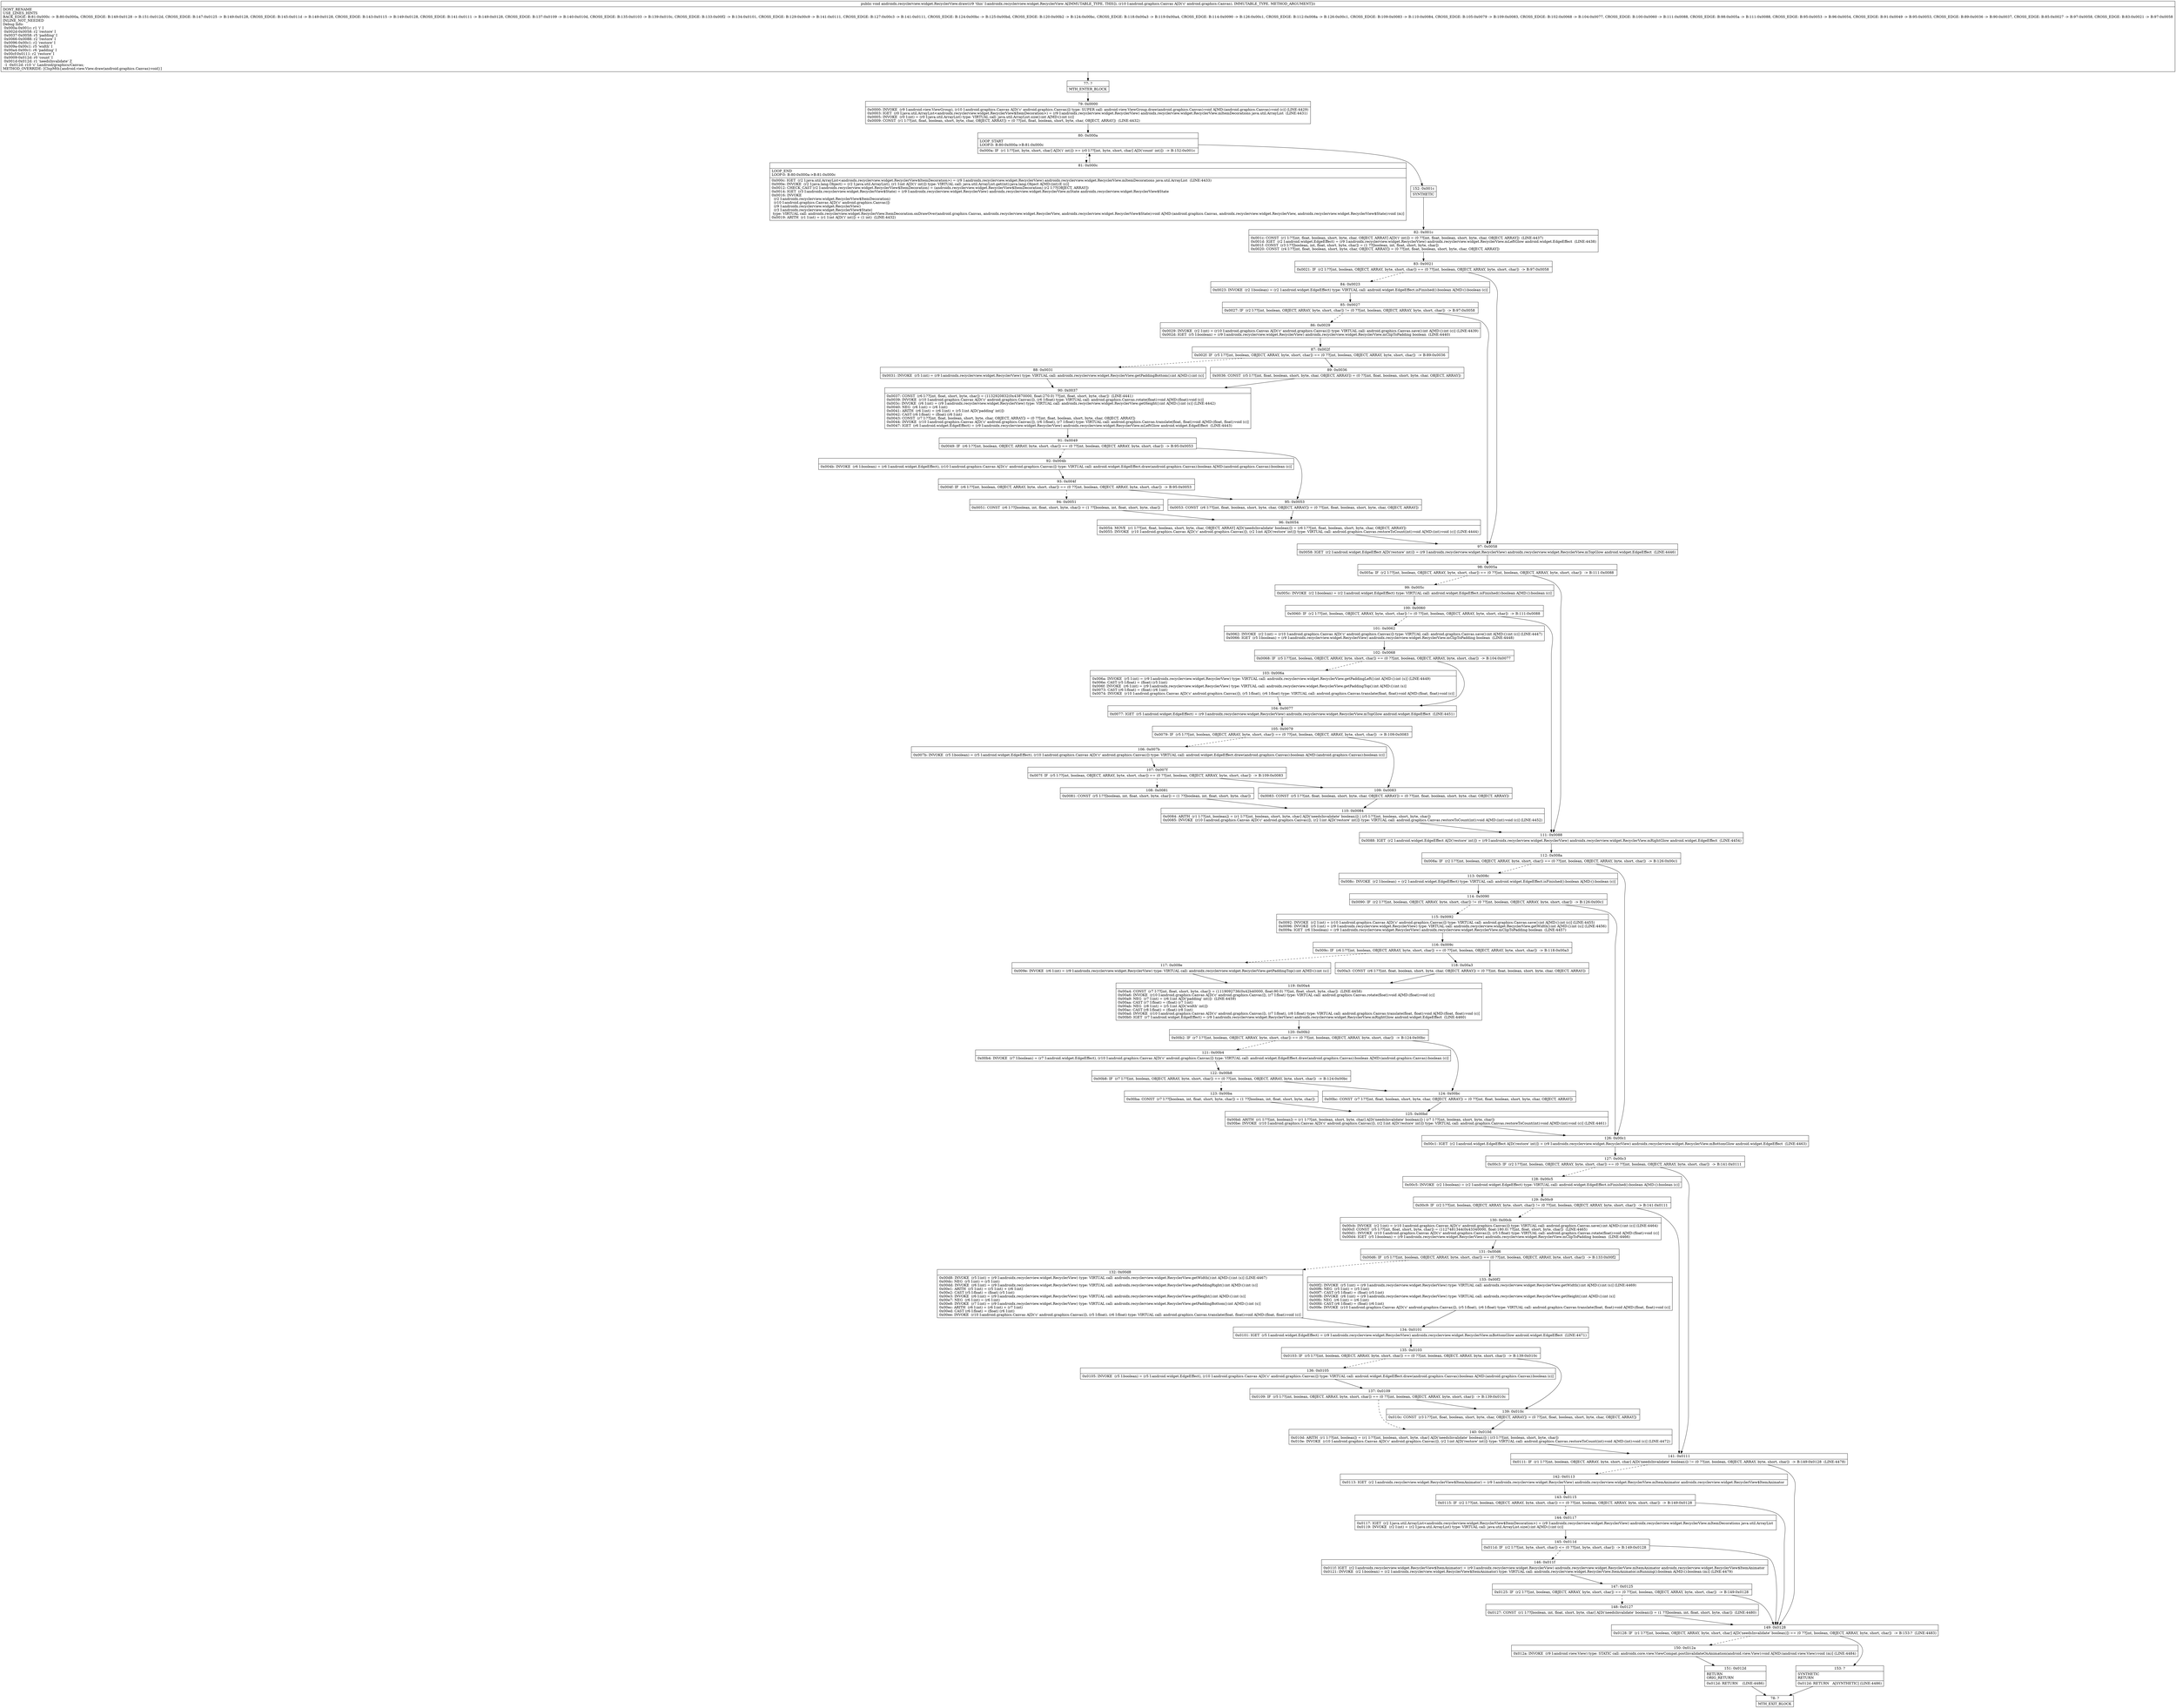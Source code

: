 digraph "CFG forandroidx.recyclerview.widget.RecyclerView.draw(Landroid\/graphics\/Canvas;)V" {
Node_77 [shape=record,label="{77\:\ ?|MTH_ENTER_BLOCK\l}"];
Node_79 [shape=record,label="{79\:\ 0x0000|0x0000: INVOKE  (r9 I:android.view.ViewGroup), (r10 I:android.graphics.Canvas A[D('c' android.graphics.Canvas)]) type: SUPER call: android.view.ViewGroup.draw(android.graphics.Canvas):void A[MD:(android.graphics.Canvas):void (c)] (LINE:4429)\l0x0003: IGET  (r0 I:java.util.ArrayList\<androidx.recyclerview.widget.RecyclerView$ItemDecoration\>) = (r9 I:androidx.recyclerview.widget.RecyclerView) androidx.recyclerview.widget.RecyclerView.mItemDecorations java.util.ArrayList  (LINE:4431)\l0x0005: INVOKE  (r0 I:int) = (r0 I:java.util.ArrayList) type: VIRTUAL call: java.util.ArrayList.size():int A[MD:():int (c)]\l0x0009: CONST  (r1 I:??[int, float, boolean, short, byte, char, OBJECT, ARRAY]) = (0 ??[int, float, boolean, short, byte, char, OBJECT, ARRAY])  (LINE:4432)\l}"];
Node_80 [shape=record,label="{80\:\ 0x000a|LOOP_START\lLOOP:0: B:80:0x000a\-\>B:81:0x000c\l|0x000a: IF  (r1 I:??[int, byte, short, char] A[D('i' int)]) \>= (r0 I:??[int, byte, short, char] A[D('count' int)])  \-\> B:152:0x001c \l}"];
Node_81 [shape=record,label="{81\:\ 0x000c|LOOP_END\lLOOP:0: B:80:0x000a\-\>B:81:0x000c\l|0x000c: IGET  (r2 I:java.util.ArrayList\<androidx.recyclerview.widget.RecyclerView$ItemDecoration\>) = (r9 I:androidx.recyclerview.widget.RecyclerView) androidx.recyclerview.widget.RecyclerView.mItemDecorations java.util.ArrayList  (LINE:4433)\l0x000e: INVOKE  (r2 I:java.lang.Object) = (r2 I:java.util.ArrayList), (r1 I:int A[D('i' int)]) type: VIRTUAL call: java.util.ArrayList.get(int):java.lang.Object A[MD:(int):E (c)]\l0x0012: CHECK_CAST (r2 I:androidx.recyclerview.widget.RecyclerView$ItemDecoration) = (androidx.recyclerview.widget.RecyclerView$ItemDecoration) (r2 I:??[OBJECT, ARRAY]) \l0x0014: IGET  (r3 I:androidx.recyclerview.widget.RecyclerView$State) = (r9 I:androidx.recyclerview.widget.RecyclerView) androidx.recyclerview.widget.RecyclerView.mState androidx.recyclerview.widget.RecyclerView$State \l0x0016: INVOKE  \l  (r2 I:androidx.recyclerview.widget.RecyclerView$ItemDecoration)\l  (r10 I:android.graphics.Canvas A[D('c' android.graphics.Canvas)])\l  (r9 I:androidx.recyclerview.widget.RecyclerView)\l  (r3 I:androidx.recyclerview.widget.RecyclerView$State)\l type: VIRTUAL call: androidx.recyclerview.widget.RecyclerView.ItemDecoration.onDrawOver(android.graphics.Canvas, androidx.recyclerview.widget.RecyclerView, androidx.recyclerview.widget.RecyclerView$State):void A[MD:(android.graphics.Canvas, androidx.recyclerview.widget.RecyclerView, androidx.recyclerview.widget.RecyclerView$State):void (m)]\l0x0019: ARITH  (r1 I:int) = (r1 I:int A[D('i' int)]) + (1 int)  (LINE:4432)\l}"];
Node_152 [shape=record,label="{152\:\ 0x001c|SYNTHETIC\l}"];
Node_82 [shape=record,label="{82\:\ 0x001c|0x001c: CONST  (r1 I:??[int, float, boolean, short, byte, char, OBJECT, ARRAY] A[D('i' int)]) = (0 ??[int, float, boolean, short, byte, char, OBJECT, ARRAY])  (LINE:4437)\l0x001d: IGET  (r2 I:android.widget.EdgeEffect) = (r9 I:androidx.recyclerview.widget.RecyclerView) androidx.recyclerview.widget.RecyclerView.mLeftGlow android.widget.EdgeEffect  (LINE:4438)\l0x001f: CONST  (r3 I:??[boolean, int, float, short, byte, char]) = (1 ??[boolean, int, float, short, byte, char]) \l0x0020: CONST  (r4 I:??[int, float, boolean, short, byte, char, OBJECT, ARRAY]) = (0 ??[int, float, boolean, short, byte, char, OBJECT, ARRAY]) \l}"];
Node_83 [shape=record,label="{83\:\ 0x0021|0x0021: IF  (r2 I:??[int, boolean, OBJECT, ARRAY, byte, short, char]) == (0 ??[int, boolean, OBJECT, ARRAY, byte, short, char])  \-\> B:97:0x0058 \l}"];
Node_84 [shape=record,label="{84\:\ 0x0023|0x0023: INVOKE  (r2 I:boolean) = (r2 I:android.widget.EdgeEffect) type: VIRTUAL call: android.widget.EdgeEffect.isFinished():boolean A[MD:():boolean (c)]\l}"];
Node_85 [shape=record,label="{85\:\ 0x0027|0x0027: IF  (r2 I:??[int, boolean, OBJECT, ARRAY, byte, short, char]) != (0 ??[int, boolean, OBJECT, ARRAY, byte, short, char])  \-\> B:97:0x0058 \l}"];
Node_86 [shape=record,label="{86\:\ 0x0029|0x0029: INVOKE  (r2 I:int) = (r10 I:android.graphics.Canvas A[D('c' android.graphics.Canvas)]) type: VIRTUAL call: android.graphics.Canvas.save():int A[MD:():int (c)] (LINE:4439)\l0x002d: IGET  (r5 I:boolean) = (r9 I:androidx.recyclerview.widget.RecyclerView) androidx.recyclerview.widget.RecyclerView.mClipToPadding boolean  (LINE:4440)\l}"];
Node_87 [shape=record,label="{87\:\ 0x002f|0x002f: IF  (r5 I:??[int, boolean, OBJECT, ARRAY, byte, short, char]) == (0 ??[int, boolean, OBJECT, ARRAY, byte, short, char])  \-\> B:89:0x0036 \l}"];
Node_88 [shape=record,label="{88\:\ 0x0031|0x0031: INVOKE  (r5 I:int) = (r9 I:androidx.recyclerview.widget.RecyclerView) type: VIRTUAL call: androidx.recyclerview.widget.RecyclerView.getPaddingBottom():int A[MD:():int (s)]\l}"];
Node_90 [shape=record,label="{90\:\ 0x0037|0x0037: CONST  (r6 I:??[int, float, short, byte, char]) = (1132920832(0x43870000, float:270.0) ??[int, float, short, byte, char])  (LINE:4441)\l0x0039: INVOKE  (r10 I:android.graphics.Canvas A[D('c' android.graphics.Canvas)]), (r6 I:float) type: VIRTUAL call: android.graphics.Canvas.rotate(float):void A[MD:(float):void (c)]\l0x003c: INVOKE  (r6 I:int) = (r9 I:androidx.recyclerview.widget.RecyclerView) type: VIRTUAL call: androidx.recyclerview.widget.RecyclerView.getHeight():int A[MD:():int (s)] (LINE:4442)\l0x0040: NEG  (r6 I:int) = (r6 I:int) \l0x0041: ARITH  (r6 I:int) = (r6 I:int) + (r5 I:int A[D('padding' int)]) \l0x0042: CAST (r6 I:float) = (float) (r6 I:int) \l0x0043: CONST  (r7 I:??[int, float, boolean, short, byte, char, OBJECT, ARRAY]) = (0 ??[int, float, boolean, short, byte, char, OBJECT, ARRAY]) \l0x0044: INVOKE  (r10 I:android.graphics.Canvas A[D('c' android.graphics.Canvas)]), (r6 I:float), (r7 I:float) type: VIRTUAL call: android.graphics.Canvas.translate(float, float):void A[MD:(float, float):void (c)]\l0x0047: IGET  (r6 I:android.widget.EdgeEffect) = (r9 I:androidx.recyclerview.widget.RecyclerView) androidx.recyclerview.widget.RecyclerView.mLeftGlow android.widget.EdgeEffect  (LINE:4443)\l}"];
Node_91 [shape=record,label="{91\:\ 0x0049|0x0049: IF  (r6 I:??[int, boolean, OBJECT, ARRAY, byte, short, char]) == (0 ??[int, boolean, OBJECT, ARRAY, byte, short, char])  \-\> B:95:0x0053 \l}"];
Node_92 [shape=record,label="{92\:\ 0x004b|0x004b: INVOKE  (r6 I:boolean) = (r6 I:android.widget.EdgeEffect), (r10 I:android.graphics.Canvas A[D('c' android.graphics.Canvas)]) type: VIRTUAL call: android.widget.EdgeEffect.draw(android.graphics.Canvas):boolean A[MD:(android.graphics.Canvas):boolean (c)]\l}"];
Node_93 [shape=record,label="{93\:\ 0x004f|0x004f: IF  (r6 I:??[int, boolean, OBJECT, ARRAY, byte, short, char]) == (0 ??[int, boolean, OBJECT, ARRAY, byte, short, char])  \-\> B:95:0x0053 \l}"];
Node_94 [shape=record,label="{94\:\ 0x0051|0x0051: CONST  (r6 I:??[boolean, int, float, short, byte, char]) = (1 ??[boolean, int, float, short, byte, char]) \l}"];
Node_96 [shape=record,label="{96\:\ 0x0054|0x0054: MOVE  (r1 I:??[int, float, boolean, short, byte, char, OBJECT, ARRAY] A[D('needsInvalidate' boolean)]) = (r6 I:??[int, float, boolean, short, byte, char, OBJECT, ARRAY]) \l0x0055: INVOKE  (r10 I:android.graphics.Canvas A[D('c' android.graphics.Canvas)]), (r2 I:int A[D('restore' int)]) type: VIRTUAL call: android.graphics.Canvas.restoreToCount(int):void A[MD:(int):void (c)] (LINE:4444)\l}"];
Node_95 [shape=record,label="{95\:\ 0x0053|0x0053: CONST  (r6 I:??[int, float, boolean, short, byte, char, OBJECT, ARRAY]) = (0 ??[int, float, boolean, short, byte, char, OBJECT, ARRAY]) \l}"];
Node_89 [shape=record,label="{89\:\ 0x0036|0x0036: CONST  (r5 I:??[int, float, boolean, short, byte, char, OBJECT, ARRAY]) = (0 ??[int, float, boolean, short, byte, char, OBJECT, ARRAY]) \l}"];
Node_97 [shape=record,label="{97\:\ 0x0058|0x0058: IGET  (r2 I:android.widget.EdgeEffect A[D('restore' int)]) = (r9 I:androidx.recyclerview.widget.RecyclerView) androidx.recyclerview.widget.RecyclerView.mTopGlow android.widget.EdgeEffect  (LINE:4446)\l}"];
Node_98 [shape=record,label="{98\:\ 0x005a|0x005a: IF  (r2 I:??[int, boolean, OBJECT, ARRAY, byte, short, char]) == (0 ??[int, boolean, OBJECT, ARRAY, byte, short, char])  \-\> B:111:0x0088 \l}"];
Node_99 [shape=record,label="{99\:\ 0x005c|0x005c: INVOKE  (r2 I:boolean) = (r2 I:android.widget.EdgeEffect) type: VIRTUAL call: android.widget.EdgeEffect.isFinished():boolean A[MD:():boolean (c)]\l}"];
Node_100 [shape=record,label="{100\:\ 0x0060|0x0060: IF  (r2 I:??[int, boolean, OBJECT, ARRAY, byte, short, char]) != (0 ??[int, boolean, OBJECT, ARRAY, byte, short, char])  \-\> B:111:0x0088 \l}"];
Node_101 [shape=record,label="{101\:\ 0x0062|0x0062: INVOKE  (r2 I:int) = (r10 I:android.graphics.Canvas A[D('c' android.graphics.Canvas)]) type: VIRTUAL call: android.graphics.Canvas.save():int A[MD:():int (c)] (LINE:4447)\l0x0066: IGET  (r5 I:boolean) = (r9 I:androidx.recyclerview.widget.RecyclerView) androidx.recyclerview.widget.RecyclerView.mClipToPadding boolean  (LINE:4448)\l}"];
Node_102 [shape=record,label="{102\:\ 0x0068|0x0068: IF  (r5 I:??[int, boolean, OBJECT, ARRAY, byte, short, char]) == (0 ??[int, boolean, OBJECT, ARRAY, byte, short, char])  \-\> B:104:0x0077 \l}"];
Node_103 [shape=record,label="{103\:\ 0x006a|0x006a: INVOKE  (r5 I:int) = (r9 I:androidx.recyclerview.widget.RecyclerView) type: VIRTUAL call: androidx.recyclerview.widget.RecyclerView.getPaddingLeft():int A[MD:():int (s)] (LINE:4449)\l0x006e: CAST (r5 I:float) = (float) (r5 I:int) \l0x006f: INVOKE  (r6 I:int) = (r9 I:androidx.recyclerview.widget.RecyclerView) type: VIRTUAL call: androidx.recyclerview.widget.RecyclerView.getPaddingTop():int A[MD:():int (s)]\l0x0073: CAST (r6 I:float) = (float) (r6 I:int) \l0x0074: INVOKE  (r10 I:android.graphics.Canvas A[D('c' android.graphics.Canvas)]), (r5 I:float), (r6 I:float) type: VIRTUAL call: android.graphics.Canvas.translate(float, float):void A[MD:(float, float):void (c)]\l}"];
Node_104 [shape=record,label="{104\:\ 0x0077|0x0077: IGET  (r5 I:android.widget.EdgeEffect) = (r9 I:androidx.recyclerview.widget.RecyclerView) androidx.recyclerview.widget.RecyclerView.mTopGlow android.widget.EdgeEffect  (LINE:4451)\l}"];
Node_105 [shape=record,label="{105\:\ 0x0079|0x0079: IF  (r5 I:??[int, boolean, OBJECT, ARRAY, byte, short, char]) == (0 ??[int, boolean, OBJECT, ARRAY, byte, short, char])  \-\> B:109:0x0083 \l}"];
Node_106 [shape=record,label="{106\:\ 0x007b|0x007b: INVOKE  (r5 I:boolean) = (r5 I:android.widget.EdgeEffect), (r10 I:android.graphics.Canvas A[D('c' android.graphics.Canvas)]) type: VIRTUAL call: android.widget.EdgeEffect.draw(android.graphics.Canvas):boolean A[MD:(android.graphics.Canvas):boolean (c)]\l}"];
Node_107 [shape=record,label="{107\:\ 0x007f|0x007f: IF  (r5 I:??[int, boolean, OBJECT, ARRAY, byte, short, char]) == (0 ??[int, boolean, OBJECT, ARRAY, byte, short, char])  \-\> B:109:0x0083 \l}"];
Node_108 [shape=record,label="{108\:\ 0x0081|0x0081: CONST  (r5 I:??[boolean, int, float, short, byte, char]) = (1 ??[boolean, int, float, short, byte, char]) \l}"];
Node_110 [shape=record,label="{110\:\ 0x0084|0x0084: ARITH  (r1 I:??[int, boolean]) = (r1 I:??[int, boolean, short, byte, char] A[D('needsInvalidate' boolean)]) \| (r5 I:??[int, boolean, short, byte, char]) \l0x0085: INVOKE  (r10 I:android.graphics.Canvas A[D('c' android.graphics.Canvas)]), (r2 I:int A[D('restore' int)]) type: VIRTUAL call: android.graphics.Canvas.restoreToCount(int):void A[MD:(int):void (c)] (LINE:4452)\l}"];
Node_109 [shape=record,label="{109\:\ 0x0083|0x0083: CONST  (r5 I:??[int, float, boolean, short, byte, char, OBJECT, ARRAY]) = (0 ??[int, float, boolean, short, byte, char, OBJECT, ARRAY]) \l}"];
Node_111 [shape=record,label="{111\:\ 0x0088|0x0088: IGET  (r2 I:android.widget.EdgeEffect A[D('restore' int)]) = (r9 I:androidx.recyclerview.widget.RecyclerView) androidx.recyclerview.widget.RecyclerView.mRightGlow android.widget.EdgeEffect  (LINE:4454)\l}"];
Node_112 [shape=record,label="{112\:\ 0x008a|0x008a: IF  (r2 I:??[int, boolean, OBJECT, ARRAY, byte, short, char]) == (0 ??[int, boolean, OBJECT, ARRAY, byte, short, char])  \-\> B:126:0x00c1 \l}"];
Node_113 [shape=record,label="{113\:\ 0x008c|0x008c: INVOKE  (r2 I:boolean) = (r2 I:android.widget.EdgeEffect) type: VIRTUAL call: android.widget.EdgeEffect.isFinished():boolean A[MD:():boolean (c)]\l}"];
Node_114 [shape=record,label="{114\:\ 0x0090|0x0090: IF  (r2 I:??[int, boolean, OBJECT, ARRAY, byte, short, char]) != (0 ??[int, boolean, OBJECT, ARRAY, byte, short, char])  \-\> B:126:0x00c1 \l}"];
Node_115 [shape=record,label="{115\:\ 0x0092|0x0092: INVOKE  (r2 I:int) = (r10 I:android.graphics.Canvas A[D('c' android.graphics.Canvas)]) type: VIRTUAL call: android.graphics.Canvas.save():int A[MD:():int (c)] (LINE:4455)\l0x0096: INVOKE  (r5 I:int) = (r9 I:androidx.recyclerview.widget.RecyclerView) type: VIRTUAL call: androidx.recyclerview.widget.RecyclerView.getWidth():int A[MD:():int (s)] (LINE:4456)\l0x009a: IGET  (r6 I:boolean) = (r9 I:androidx.recyclerview.widget.RecyclerView) androidx.recyclerview.widget.RecyclerView.mClipToPadding boolean  (LINE:4457)\l}"];
Node_116 [shape=record,label="{116\:\ 0x009c|0x009c: IF  (r6 I:??[int, boolean, OBJECT, ARRAY, byte, short, char]) == (0 ??[int, boolean, OBJECT, ARRAY, byte, short, char])  \-\> B:118:0x00a3 \l}"];
Node_117 [shape=record,label="{117\:\ 0x009e|0x009e: INVOKE  (r6 I:int) = (r9 I:androidx.recyclerview.widget.RecyclerView) type: VIRTUAL call: androidx.recyclerview.widget.RecyclerView.getPaddingTop():int A[MD:():int (s)]\l}"];
Node_119 [shape=record,label="{119\:\ 0x00a4|0x00a4: CONST  (r7 I:??[int, float, short, byte, char]) = (1119092736(0x42b40000, float:90.0) ??[int, float, short, byte, char])  (LINE:4458)\l0x00a6: INVOKE  (r10 I:android.graphics.Canvas A[D('c' android.graphics.Canvas)]), (r7 I:float) type: VIRTUAL call: android.graphics.Canvas.rotate(float):void A[MD:(float):void (c)]\l0x00a9: NEG  (r7 I:int) = (r6 I:int A[D('padding' int)])  (LINE:4459)\l0x00aa: CAST (r7 I:float) = (float) (r7 I:int) \l0x00ab: NEG  (r8 I:int) = (r5 I:int A[D('width' int)]) \l0x00ac: CAST (r8 I:float) = (float) (r8 I:int) \l0x00ad: INVOKE  (r10 I:android.graphics.Canvas A[D('c' android.graphics.Canvas)]), (r7 I:float), (r8 I:float) type: VIRTUAL call: android.graphics.Canvas.translate(float, float):void A[MD:(float, float):void (c)]\l0x00b0: IGET  (r7 I:android.widget.EdgeEffect) = (r9 I:androidx.recyclerview.widget.RecyclerView) androidx.recyclerview.widget.RecyclerView.mRightGlow android.widget.EdgeEffect  (LINE:4460)\l}"];
Node_120 [shape=record,label="{120\:\ 0x00b2|0x00b2: IF  (r7 I:??[int, boolean, OBJECT, ARRAY, byte, short, char]) == (0 ??[int, boolean, OBJECT, ARRAY, byte, short, char])  \-\> B:124:0x00bc \l}"];
Node_121 [shape=record,label="{121\:\ 0x00b4|0x00b4: INVOKE  (r7 I:boolean) = (r7 I:android.widget.EdgeEffect), (r10 I:android.graphics.Canvas A[D('c' android.graphics.Canvas)]) type: VIRTUAL call: android.widget.EdgeEffect.draw(android.graphics.Canvas):boolean A[MD:(android.graphics.Canvas):boolean (c)]\l}"];
Node_122 [shape=record,label="{122\:\ 0x00b8|0x00b8: IF  (r7 I:??[int, boolean, OBJECT, ARRAY, byte, short, char]) == (0 ??[int, boolean, OBJECT, ARRAY, byte, short, char])  \-\> B:124:0x00bc \l}"];
Node_123 [shape=record,label="{123\:\ 0x00ba|0x00ba: CONST  (r7 I:??[boolean, int, float, short, byte, char]) = (1 ??[boolean, int, float, short, byte, char]) \l}"];
Node_125 [shape=record,label="{125\:\ 0x00bd|0x00bd: ARITH  (r1 I:??[int, boolean]) = (r1 I:??[int, boolean, short, byte, char] A[D('needsInvalidate' boolean)]) \| (r7 I:??[int, boolean, short, byte, char]) \l0x00be: INVOKE  (r10 I:android.graphics.Canvas A[D('c' android.graphics.Canvas)]), (r2 I:int A[D('restore' int)]) type: VIRTUAL call: android.graphics.Canvas.restoreToCount(int):void A[MD:(int):void (c)] (LINE:4461)\l}"];
Node_124 [shape=record,label="{124\:\ 0x00bc|0x00bc: CONST  (r7 I:??[int, float, boolean, short, byte, char, OBJECT, ARRAY]) = (0 ??[int, float, boolean, short, byte, char, OBJECT, ARRAY]) \l}"];
Node_118 [shape=record,label="{118\:\ 0x00a3|0x00a3: CONST  (r6 I:??[int, float, boolean, short, byte, char, OBJECT, ARRAY]) = (0 ??[int, float, boolean, short, byte, char, OBJECT, ARRAY]) \l}"];
Node_126 [shape=record,label="{126\:\ 0x00c1|0x00c1: IGET  (r2 I:android.widget.EdgeEffect A[D('restore' int)]) = (r9 I:androidx.recyclerview.widget.RecyclerView) androidx.recyclerview.widget.RecyclerView.mBottomGlow android.widget.EdgeEffect  (LINE:4463)\l}"];
Node_127 [shape=record,label="{127\:\ 0x00c3|0x00c3: IF  (r2 I:??[int, boolean, OBJECT, ARRAY, byte, short, char]) == (0 ??[int, boolean, OBJECT, ARRAY, byte, short, char])  \-\> B:141:0x0111 \l}"];
Node_128 [shape=record,label="{128\:\ 0x00c5|0x00c5: INVOKE  (r2 I:boolean) = (r2 I:android.widget.EdgeEffect) type: VIRTUAL call: android.widget.EdgeEffect.isFinished():boolean A[MD:():boolean (c)]\l}"];
Node_129 [shape=record,label="{129\:\ 0x00c9|0x00c9: IF  (r2 I:??[int, boolean, OBJECT, ARRAY, byte, short, char]) != (0 ??[int, boolean, OBJECT, ARRAY, byte, short, char])  \-\> B:141:0x0111 \l}"];
Node_130 [shape=record,label="{130\:\ 0x00cb|0x00cb: INVOKE  (r2 I:int) = (r10 I:android.graphics.Canvas A[D('c' android.graphics.Canvas)]) type: VIRTUAL call: android.graphics.Canvas.save():int A[MD:():int (c)] (LINE:4464)\l0x00cf: CONST  (r5 I:??[int, float, short, byte, char]) = (1127481344(0x43340000, float:180.0) ??[int, float, short, byte, char])  (LINE:4465)\l0x00d1: INVOKE  (r10 I:android.graphics.Canvas A[D('c' android.graphics.Canvas)]), (r5 I:float) type: VIRTUAL call: android.graphics.Canvas.rotate(float):void A[MD:(float):void (c)]\l0x00d4: IGET  (r5 I:boolean) = (r9 I:androidx.recyclerview.widget.RecyclerView) androidx.recyclerview.widget.RecyclerView.mClipToPadding boolean  (LINE:4466)\l}"];
Node_131 [shape=record,label="{131\:\ 0x00d6|0x00d6: IF  (r5 I:??[int, boolean, OBJECT, ARRAY, byte, short, char]) == (0 ??[int, boolean, OBJECT, ARRAY, byte, short, char])  \-\> B:133:0x00f2 \l}"];
Node_132 [shape=record,label="{132\:\ 0x00d8|0x00d8: INVOKE  (r5 I:int) = (r9 I:androidx.recyclerview.widget.RecyclerView) type: VIRTUAL call: androidx.recyclerview.widget.RecyclerView.getWidth():int A[MD:():int (s)] (LINE:4467)\l0x00dc: NEG  (r5 I:int) = (r5 I:int) \l0x00dd: INVOKE  (r6 I:int) = (r9 I:androidx.recyclerview.widget.RecyclerView) type: VIRTUAL call: androidx.recyclerview.widget.RecyclerView.getPaddingRight():int A[MD:():int (s)]\l0x00e1: ARITH  (r5 I:int) = (r5 I:int) + (r6 I:int) \l0x00e2: CAST (r5 I:float) = (float) (r5 I:int) \l0x00e3: INVOKE  (r6 I:int) = (r9 I:androidx.recyclerview.widget.RecyclerView) type: VIRTUAL call: androidx.recyclerview.widget.RecyclerView.getHeight():int A[MD:():int (s)]\l0x00e7: NEG  (r6 I:int) = (r6 I:int) \l0x00e8: INVOKE  (r7 I:int) = (r9 I:androidx.recyclerview.widget.RecyclerView) type: VIRTUAL call: androidx.recyclerview.widget.RecyclerView.getPaddingBottom():int A[MD:():int (s)]\l0x00ec: ARITH  (r6 I:int) = (r6 I:int) + (r7 I:int) \l0x00ed: CAST (r6 I:float) = (float) (r6 I:int) \l0x00ee: INVOKE  (r10 I:android.graphics.Canvas A[D('c' android.graphics.Canvas)]), (r5 I:float), (r6 I:float) type: VIRTUAL call: android.graphics.Canvas.translate(float, float):void A[MD:(float, float):void (c)]\l}"];
Node_134 [shape=record,label="{134\:\ 0x0101|0x0101: IGET  (r5 I:android.widget.EdgeEffect) = (r9 I:androidx.recyclerview.widget.RecyclerView) androidx.recyclerview.widget.RecyclerView.mBottomGlow android.widget.EdgeEffect  (LINE:4471)\l}"];
Node_135 [shape=record,label="{135\:\ 0x0103|0x0103: IF  (r5 I:??[int, boolean, OBJECT, ARRAY, byte, short, char]) == (0 ??[int, boolean, OBJECT, ARRAY, byte, short, char])  \-\> B:139:0x010c \l}"];
Node_136 [shape=record,label="{136\:\ 0x0105|0x0105: INVOKE  (r5 I:boolean) = (r5 I:android.widget.EdgeEffect), (r10 I:android.graphics.Canvas A[D('c' android.graphics.Canvas)]) type: VIRTUAL call: android.widget.EdgeEffect.draw(android.graphics.Canvas):boolean A[MD:(android.graphics.Canvas):boolean (c)]\l}"];
Node_137 [shape=record,label="{137\:\ 0x0109|0x0109: IF  (r5 I:??[int, boolean, OBJECT, ARRAY, byte, short, char]) == (0 ??[int, boolean, OBJECT, ARRAY, byte, short, char])  \-\> B:139:0x010c \l}"];
Node_140 [shape=record,label="{140\:\ 0x010d|0x010d: ARITH  (r1 I:??[int, boolean]) = (r1 I:??[int, boolean, short, byte, char] A[D('needsInvalidate' boolean)]) \| (r3 I:??[int, boolean, short, byte, char]) \l0x010e: INVOKE  (r10 I:android.graphics.Canvas A[D('c' android.graphics.Canvas)]), (r2 I:int A[D('restore' int)]) type: VIRTUAL call: android.graphics.Canvas.restoreToCount(int):void A[MD:(int):void (c)] (LINE:4472)\l}"];
Node_139 [shape=record,label="{139\:\ 0x010c|0x010c: CONST  (r3 I:??[int, float, boolean, short, byte, char, OBJECT, ARRAY]) = (0 ??[int, float, boolean, short, byte, char, OBJECT, ARRAY]) \l}"];
Node_133 [shape=record,label="{133\:\ 0x00f2|0x00f2: INVOKE  (r5 I:int) = (r9 I:androidx.recyclerview.widget.RecyclerView) type: VIRTUAL call: androidx.recyclerview.widget.RecyclerView.getWidth():int A[MD:():int (s)] (LINE:4469)\l0x00f6: NEG  (r5 I:int) = (r5 I:int) \l0x00f7: CAST (r5 I:float) = (float) (r5 I:int) \l0x00f8: INVOKE  (r6 I:int) = (r9 I:androidx.recyclerview.widget.RecyclerView) type: VIRTUAL call: androidx.recyclerview.widget.RecyclerView.getHeight():int A[MD:():int (s)]\l0x00fc: NEG  (r6 I:int) = (r6 I:int) \l0x00fd: CAST (r6 I:float) = (float) (r6 I:int) \l0x00fe: INVOKE  (r10 I:android.graphics.Canvas A[D('c' android.graphics.Canvas)]), (r5 I:float), (r6 I:float) type: VIRTUAL call: android.graphics.Canvas.translate(float, float):void A[MD:(float, float):void (c)]\l}"];
Node_141 [shape=record,label="{141\:\ 0x0111|0x0111: IF  (r1 I:??[int, boolean, OBJECT, ARRAY, byte, short, char] A[D('needsInvalidate' boolean)]) != (0 ??[int, boolean, OBJECT, ARRAY, byte, short, char])  \-\> B:149:0x0128  (LINE:4478)\l}"];
Node_142 [shape=record,label="{142\:\ 0x0113|0x0113: IGET  (r2 I:androidx.recyclerview.widget.RecyclerView$ItemAnimator) = (r9 I:androidx.recyclerview.widget.RecyclerView) androidx.recyclerview.widget.RecyclerView.mItemAnimator androidx.recyclerview.widget.RecyclerView$ItemAnimator \l}"];
Node_143 [shape=record,label="{143\:\ 0x0115|0x0115: IF  (r2 I:??[int, boolean, OBJECT, ARRAY, byte, short, char]) == (0 ??[int, boolean, OBJECT, ARRAY, byte, short, char])  \-\> B:149:0x0128 \l}"];
Node_144 [shape=record,label="{144\:\ 0x0117|0x0117: IGET  (r2 I:java.util.ArrayList\<androidx.recyclerview.widget.RecyclerView$ItemDecoration\>) = (r9 I:androidx.recyclerview.widget.RecyclerView) androidx.recyclerview.widget.RecyclerView.mItemDecorations java.util.ArrayList \l0x0119: INVOKE  (r2 I:int) = (r2 I:java.util.ArrayList) type: VIRTUAL call: java.util.ArrayList.size():int A[MD:():int (c)]\l}"];
Node_145 [shape=record,label="{145\:\ 0x011d|0x011d: IF  (r2 I:??[int, byte, short, char]) \<= (0 ??[int, byte, short, char])  \-\> B:149:0x0128 \l}"];
Node_146 [shape=record,label="{146\:\ 0x011f|0x011f: IGET  (r2 I:androidx.recyclerview.widget.RecyclerView$ItemAnimator) = (r9 I:androidx.recyclerview.widget.RecyclerView) androidx.recyclerview.widget.RecyclerView.mItemAnimator androidx.recyclerview.widget.RecyclerView$ItemAnimator \l0x0121: INVOKE  (r2 I:boolean) = (r2 I:androidx.recyclerview.widget.RecyclerView$ItemAnimator) type: VIRTUAL call: androidx.recyclerview.widget.RecyclerView.ItemAnimator.isRunning():boolean A[MD:():boolean (m)] (LINE:4479)\l}"];
Node_147 [shape=record,label="{147\:\ 0x0125|0x0125: IF  (r2 I:??[int, boolean, OBJECT, ARRAY, byte, short, char]) == (0 ??[int, boolean, OBJECT, ARRAY, byte, short, char])  \-\> B:149:0x0128 \l}"];
Node_148 [shape=record,label="{148\:\ 0x0127|0x0127: CONST  (r1 I:??[boolean, int, float, short, byte, char] A[D('needsInvalidate' boolean)]) = (1 ??[boolean, int, float, short, byte, char])  (LINE:4480)\l}"];
Node_149 [shape=record,label="{149\:\ 0x0128|0x0128: IF  (r1 I:??[int, boolean, OBJECT, ARRAY, byte, short, char] A[D('needsInvalidate' boolean)]) == (0 ??[int, boolean, OBJECT, ARRAY, byte, short, char])  \-\> B:153:?  (LINE:4483)\l}"];
Node_150 [shape=record,label="{150\:\ 0x012a|0x012a: INVOKE  (r9 I:android.view.View) type: STATIC call: androidx.core.view.ViewCompat.postInvalidateOnAnimation(android.view.View):void A[MD:(android.view.View):void (m)] (LINE:4484)\l}"];
Node_151 [shape=record,label="{151\:\ 0x012d|RETURN\lORIG_RETURN\l|0x012d: RETURN    (LINE:4486)\l}"];
Node_78 [shape=record,label="{78\:\ ?|MTH_EXIT_BLOCK\l}"];
Node_153 [shape=record,label="{153\:\ ?|SYNTHETIC\lRETURN\l|0x012d: RETURN   A[SYNTHETIC] (LINE:4486)\l}"];
MethodNode[shape=record,label="{public void androidx.recyclerview.widget.RecyclerView.draw((r9 'this' I:androidx.recyclerview.widget.RecyclerView A[IMMUTABLE_TYPE, THIS]), (r10 I:android.graphics.Canvas A[D('c' android.graphics.Canvas), IMMUTABLE_TYPE, METHOD_ARGUMENT]))  | DONT_RENAME\lUSE_LINES_HINTS\lBACK_EDGE: B:81:0x000c \-\> B:80:0x000a, CROSS_EDGE: B:149:0x0128 \-\> B:151:0x012d, CROSS_EDGE: B:147:0x0125 \-\> B:149:0x0128, CROSS_EDGE: B:145:0x011d \-\> B:149:0x0128, CROSS_EDGE: B:143:0x0115 \-\> B:149:0x0128, CROSS_EDGE: B:141:0x0111 \-\> B:149:0x0128, CROSS_EDGE: B:137:0x0109 \-\> B:140:0x010d, CROSS_EDGE: B:135:0x0103 \-\> B:139:0x010c, CROSS_EDGE: B:133:0x00f2 \-\> B:134:0x0101, CROSS_EDGE: B:129:0x00c9 \-\> B:141:0x0111, CROSS_EDGE: B:127:0x00c3 \-\> B:141:0x0111, CROSS_EDGE: B:124:0x00bc \-\> B:125:0x00bd, CROSS_EDGE: B:120:0x00b2 \-\> B:124:0x00bc, CROSS_EDGE: B:118:0x00a3 \-\> B:119:0x00a4, CROSS_EDGE: B:114:0x0090 \-\> B:126:0x00c1, CROSS_EDGE: B:112:0x008a \-\> B:126:0x00c1, CROSS_EDGE: B:109:0x0083 \-\> B:110:0x0084, CROSS_EDGE: B:105:0x0079 \-\> B:109:0x0083, CROSS_EDGE: B:102:0x0068 \-\> B:104:0x0077, CROSS_EDGE: B:100:0x0060 \-\> B:111:0x0088, CROSS_EDGE: B:98:0x005a \-\> B:111:0x0088, CROSS_EDGE: B:95:0x0053 \-\> B:96:0x0054, CROSS_EDGE: B:91:0x0049 \-\> B:95:0x0053, CROSS_EDGE: B:89:0x0036 \-\> B:90:0x0037, CROSS_EDGE: B:85:0x0027 \-\> B:97:0x0058, CROSS_EDGE: B:83:0x0021 \-\> B:97:0x0058\lINLINE_NOT_NEEDED\lDebug Info:\l  0x000a\-0x001c: r1 'i' I\l  0x002d\-0x0058: r2 'restore' I\l  0x0037\-0x0058: r5 'padding' I\l  0x0066\-0x0088: r2 'restore' I\l  0x0096\-0x00c1: r2 'restore' I\l  0x009a\-0x00c1: r5 'width' I\l  0x00a4\-0x00c1: r6 'padding' I\l  0x00cf\-0x0111: r2 'restore' I\l  0x0009\-0x012d: r0 'count' I\l  0x001d\-0x012d: r1 'needsInvalidate' Z\l  \-1 \-0x012d: r10 'c' Landroid\/graphics\/Canvas;\lMETHOD_OVERRIDE: [ClspMth\{android.view.View.draw(android.graphics.Canvas):void\}]\l}"];
MethodNode -> Node_77;Node_77 -> Node_79;
Node_79 -> Node_80;
Node_80 -> Node_81[style=dashed];
Node_80 -> Node_152;
Node_81 -> Node_80;
Node_152 -> Node_82;
Node_82 -> Node_83;
Node_83 -> Node_84[style=dashed];
Node_83 -> Node_97;
Node_84 -> Node_85;
Node_85 -> Node_86[style=dashed];
Node_85 -> Node_97;
Node_86 -> Node_87;
Node_87 -> Node_88[style=dashed];
Node_87 -> Node_89;
Node_88 -> Node_90;
Node_90 -> Node_91;
Node_91 -> Node_92[style=dashed];
Node_91 -> Node_95;
Node_92 -> Node_93;
Node_93 -> Node_94[style=dashed];
Node_93 -> Node_95;
Node_94 -> Node_96;
Node_96 -> Node_97;
Node_95 -> Node_96;
Node_89 -> Node_90;
Node_97 -> Node_98;
Node_98 -> Node_99[style=dashed];
Node_98 -> Node_111;
Node_99 -> Node_100;
Node_100 -> Node_101[style=dashed];
Node_100 -> Node_111;
Node_101 -> Node_102;
Node_102 -> Node_103[style=dashed];
Node_102 -> Node_104;
Node_103 -> Node_104;
Node_104 -> Node_105;
Node_105 -> Node_106[style=dashed];
Node_105 -> Node_109;
Node_106 -> Node_107;
Node_107 -> Node_108[style=dashed];
Node_107 -> Node_109;
Node_108 -> Node_110;
Node_110 -> Node_111;
Node_109 -> Node_110;
Node_111 -> Node_112;
Node_112 -> Node_113[style=dashed];
Node_112 -> Node_126;
Node_113 -> Node_114;
Node_114 -> Node_115[style=dashed];
Node_114 -> Node_126;
Node_115 -> Node_116;
Node_116 -> Node_117[style=dashed];
Node_116 -> Node_118;
Node_117 -> Node_119;
Node_119 -> Node_120;
Node_120 -> Node_121[style=dashed];
Node_120 -> Node_124;
Node_121 -> Node_122;
Node_122 -> Node_123[style=dashed];
Node_122 -> Node_124;
Node_123 -> Node_125;
Node_125 -> Node_126;
Node_124 -> Node_125;
Node_118 -> Node_119;
Node_126 -> Node_127;
Node_127 -> Node_128[style=dashed];
Node_127 -> Node_141;
Node_128 -> Node_129;
Node_129 -> Node_130[style=dashed];
Node_129 -> Node_141;
Node_130 -> Node_131;
Node_131 -> Node_132[style=dashed];
Node_131 -> Node_133;
Node_132 -> Node_134;
Node_134 -> Node_135;
Node_135 -> Node_136[style=dashed];
Node_135 -> Node_139;
Node_136 -> Node_137;
Node_137 -> Node_139;
Node_137 -> Node_140[style=dashed];
Node_140 -> Node_141;
Node_139 -> Node_140;
Node_133 -> Node_134;
Node_141 -> Node_142[style=dashed];
Node_141 -> Node_149;
Node_142 -> Node_143;
Node_143 -> Node_144[style=dashed];
Node_143 -> Node_149;
Node_144 -> Node_145;
Node_145 -> Node_146[style=dashed];
Node_145 -> Node_149;
Node_146 -> Node_147;
Node_147 -> Node_148[style=dashed];
Node_147 -> Node_149;
Node_148 -> Node_149;
Node_149 -> Node_150[style=dashed];
Node_149 -> Node_153;
Node_150 -> Node_151;
Node_151 -> Node_78;
Node_153 -> Node_78;
}

